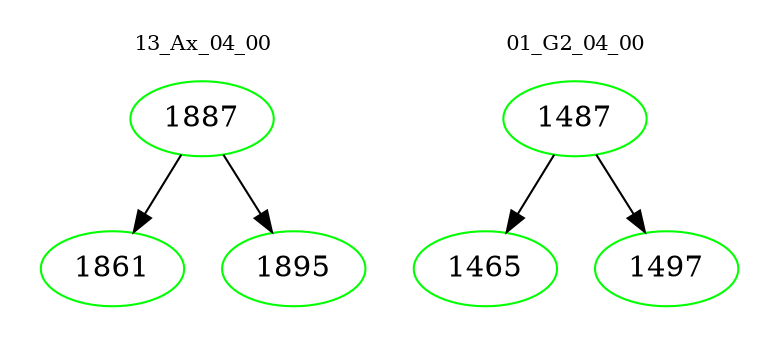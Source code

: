 digraph{
subgraph cluster_0 {
color = white
label = "13_Ax_04_00";
fontsize=10;
T0_1887 [label="1887", color="green"]
T0_1887 -> T0_1861 [color="black"]
T0_1861 [label="1861", color="green"]
T0_1887 -> T0_1895 [color="black"]
T0_1895 [label="1895", color="green"]
}
subgraph cluster_1 {
color = white
label = "01_G2_04_00";
fontsize=10;
T1_1487 [label="1487", color="green"]
T1_1487 -> T1_1465 [color="black"]
T1_1465 [label="1465", color="green"]
T1_1487 -> T1_1497 [color="black"]
T1_1497 [label="1497", color="green"]
}
}
